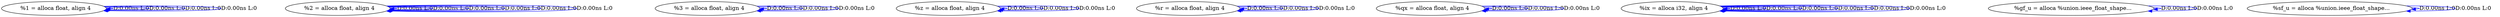 digraph {
Node0x2c73ae0[label="  %1 = alloca float, align 4"];
Node0x2c73ae0 -> Node0x2c73ae0[label="D:0.00ns L:0",color=blue];
Node0x2c73ae0 -> Node0x2c73ae0[label="D:0.00ns L:0",color=blue];
Node0x2c73ae0 -> Node0x2c73ae0[label="D:0.00ns L:0",color=blue];
Node0x2c73ae0 -> Node0x2c73ae0[label="D:0.00ns L:0",color=blue];
Node0x2c73fd0[label="  %2 = alloca float, align 4"];
Node0x2c73fd0 -> Node0x2c73fd0[label="D:0.00ns L:0",color=blue];
Node0x2c73fd0 -> Node0x2c73fd0[label="D:0.00ns L:0",color=blue];
Node0x2c73fd0 -> Node0x2c73fd0[label="D:0.00ns L:0",color=blue];
Node0x2c73fd0 -> Node0x2c73fd0[label="D:0.00ns L:0",color=blue];
Node0x2c73fd0 -> Node0x2c73fd0[label="D:0.00ns L:0",color=blue];
Node0x2c73fd0 -> Node0x2c73fd0[label="D:0.00ns L:0",color=blue];
Node0x2c740e0[label="  %3 = alloca float, align 4"];
Node0x2c740e0 -> Node0x2c740e0[label="D:0.00ns L:0",color=blue];
Node0x2c740e0 -> Node0x2c740e0[label="D:0.00ns L:0",color=blue];
Node0x2c740e0 -> Node0x2c740e0[label="D:0.00ns L:0",color=blue];
Node0x2c741c0[label="  %z = alloca float, align 4"];
Node0x2c741c0 -> Node0x2c741c0[label="D:0.00ns L:0",color=blue];
Node0x2c741c0 -> Node0x2c741c0[label="D:0.00ns L:0",color=blue];
Node0x2c741c0 -> Node0x2c741c0[label="D:0.00ns L:0",color=blue];
Node0x2c742a0[label="  %r = alloca float, align 4"];
Node0x2c742a0 -> Node0x2c742a0[label="D:0.00ns L:0",color=blue];
Node0x2c742a0 -> Node0x2c742a0[label="D:0.00ns L:0",color=blue];
Node0x2c742a0 -> Node0x2c742a0[label="D:0.00ns L:0",color=blue];
Node0x2c74380[label="  %qx = alloca float, align 4"];
Node0x2c74380 -> Node0x2c74380[label="D:0.00ns L:0",color=blue];
Node0x2c74380 -> Node0x2c74380[label="D:0.00ns L:0",color=blue];
Node0x2c74380 -> Node0x2c74380[label="D:0.00ns L:0",color=blue];
Node0x2c74460[label="  %ix = alloca i32, align 4"];
Node0x2c74460 -> Node0x2c74460[label="D:0.00ns L:0",color=blue];
Node0x2c74460 -> Node0x2c74460[label="D:0.00ns L:0",color=blue];
Node0x2c74460 -> Node0x2c74460[label="D:0.00ns L:0",color=blue];
Node0x2c74460 -> Node0x2c74460[label="D:0.00ns L:0",color=blue];
Node0x2c74460 -> Node0x2c74460[label="D:0.00ns L:0",color=blue];
Node0x2c74460 -> Node0x2c74460[label="D:0.00ns L:0",color=blue];
Node0x2c74540[label="  %gf_u = alloca %union.ieee_float_shape..."];
Node0x2c74540 -> Node0x2c74540[label="D:0.00ns L:0",color=blue];
Node0x2c74540 -> Node0x2c74540[label="D:0.00ns L:0",color=blue];
Node0x2c74620[label="  %sf_u = alloca %union.ieee_float_shape..."];
Node0x2c74620 -> Node0x2c74620[label="D:0.00ns L:0",color=blue];
Node0x2c74620 -> Node0x2c74620[label="D:0.00ns L:0",color=blue];
}
